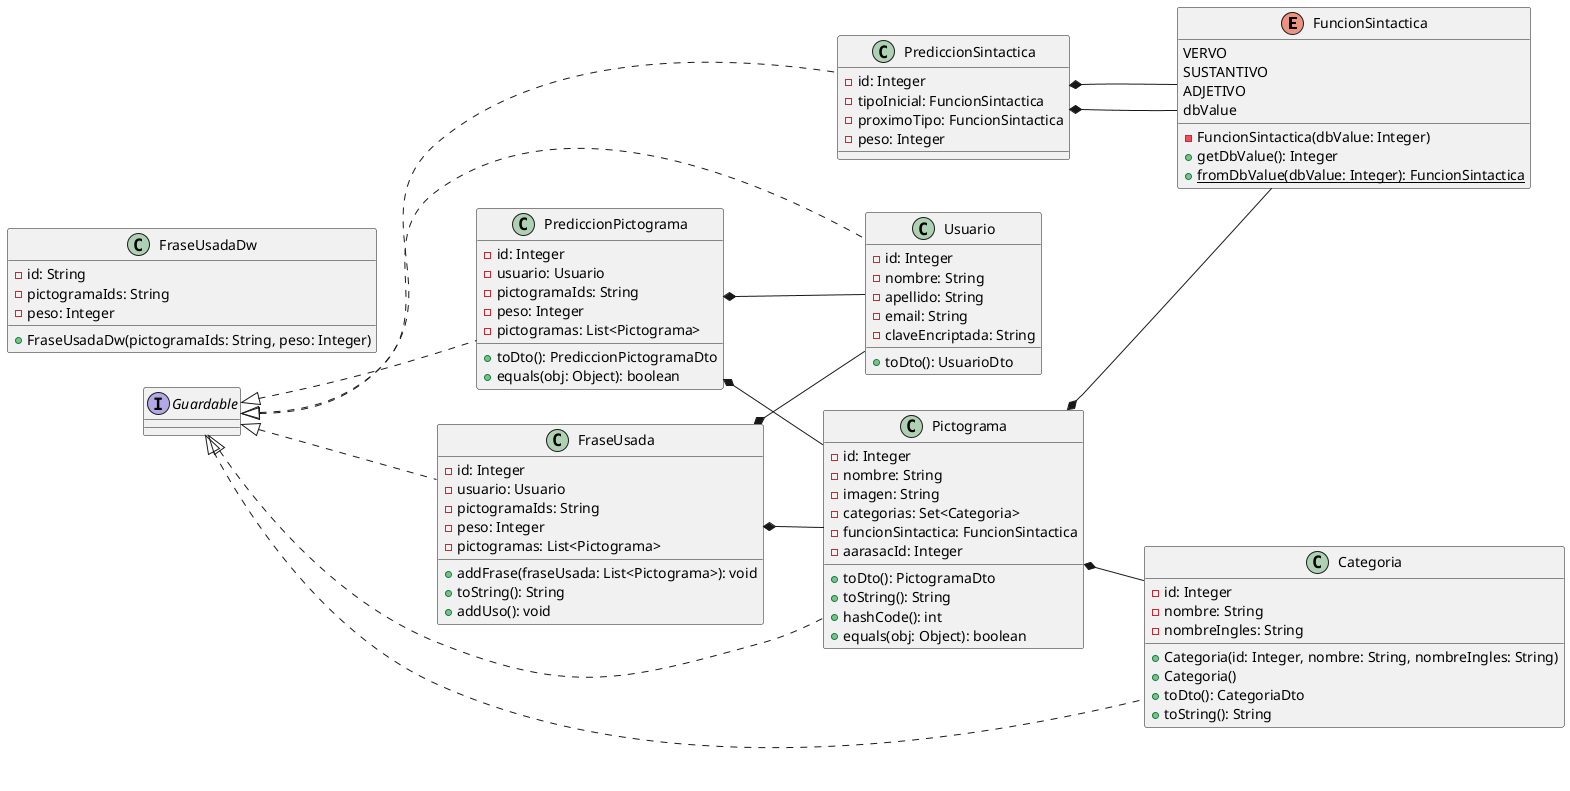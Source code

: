 @startuml "Diagrama de clase"
left to right direction

enum FuncionSintactica [[java:predictivo.model.FuncionSintactica]] {
	VERVO
	SUSTANTIVO
	ADJETIVO
	dbValue
	-FuncionSintactica(dbValue: Integer)
	+getDbValue(): Integer
	+{static} fromDbValue(dbValue: Integer): FuncionSintactica
}

class Usuario [[java:predictivo.model.Usuario]] {
	-id: Integer
	-nombre: String
	-apellido: String
	-email: String
	-claveEncriptada: String
	+toDto(): UsuarioDto
}

class Pictograma [[java:predictivo.model.Pictograma]] {
	-id: Integer
	-nombre: String
	-imagen: String
	-categorias: Set<Categoria>
	-funcionSintactica: FuncionSintactica
	-aarasacId: Integer
	+toDto(): PictogramaDto
	+toString(): String
	+hashCode(): int
	+equals(obj: Object): boolean
}

class Categoria [[java:predictivo.model.Categoria]] {
	-id: Integer
	-nombre: String
	-nombreIngles: String
	+Categoria(id: Integer, nombre: String, nombreIngles: String)
	+Categoria()
	+toDto(): CategoriaDto
	+toString(): String
}

class PrediccionPictograma [[java:predictivo.model.PrediccionPictograma]] {
	-id: Integer
	-usuario: Usuario
	-pictogramaIds: String
	-peso: Integer
	-pictogramas: List<Pictograma>
	+toDto(): PrediccionPictogramaDto
	+equals(obj: Object): boolean
}

class PrediccionSintactica [[java:predictivo.model.PrediccionSintactica]] {
	-id: Integer
	-tipoInicial: FuncionSintactica
	-proximoTipo: FuncionSintactica
	-peso: Integer
}

class FraseUsada [[java:predictivo.model.FraseUsada]] {
	-id: Integer
	-usuario: Usuario
	-pictogramaIds: String
	-peso: Integer
	-pictogramas: List<Pictograma>
	+addFrase(fraseUsada: List<Pictograma>): void
	+toString(): String
	+addUso(): void
}

class FraseUsadaDw [[java:predictivo.model.FraseUsadaDw]] {
	-id: String
	-pictogramaIds: String
	-peso: Integer
	+FraseUsadaDw(pictogramaIds: String, peso: Integer)
}

interface Guardable {
}

Guardable <|.. PrediccionSintactica
Guardable <|.. PrediccionPictograma
Guardable <|.. Pictograma
Guardable <|.. Usuario
Guardable <|.. FraseUsada
Guardable <|.. Categoria
Pictograma *-- Categoria
PrediccionPictograma *-- Pictograma
PrediccionPictograma *-- Usuario  
Pictograma *-- FuncionSintactica
PrediccionSintactica *-- FuncionSintactica
PrediccionSintactica *-- FuncionSintactica
FraseUsada *-- Pictograma
FraseUsada *-- Usuario  
@enduml

